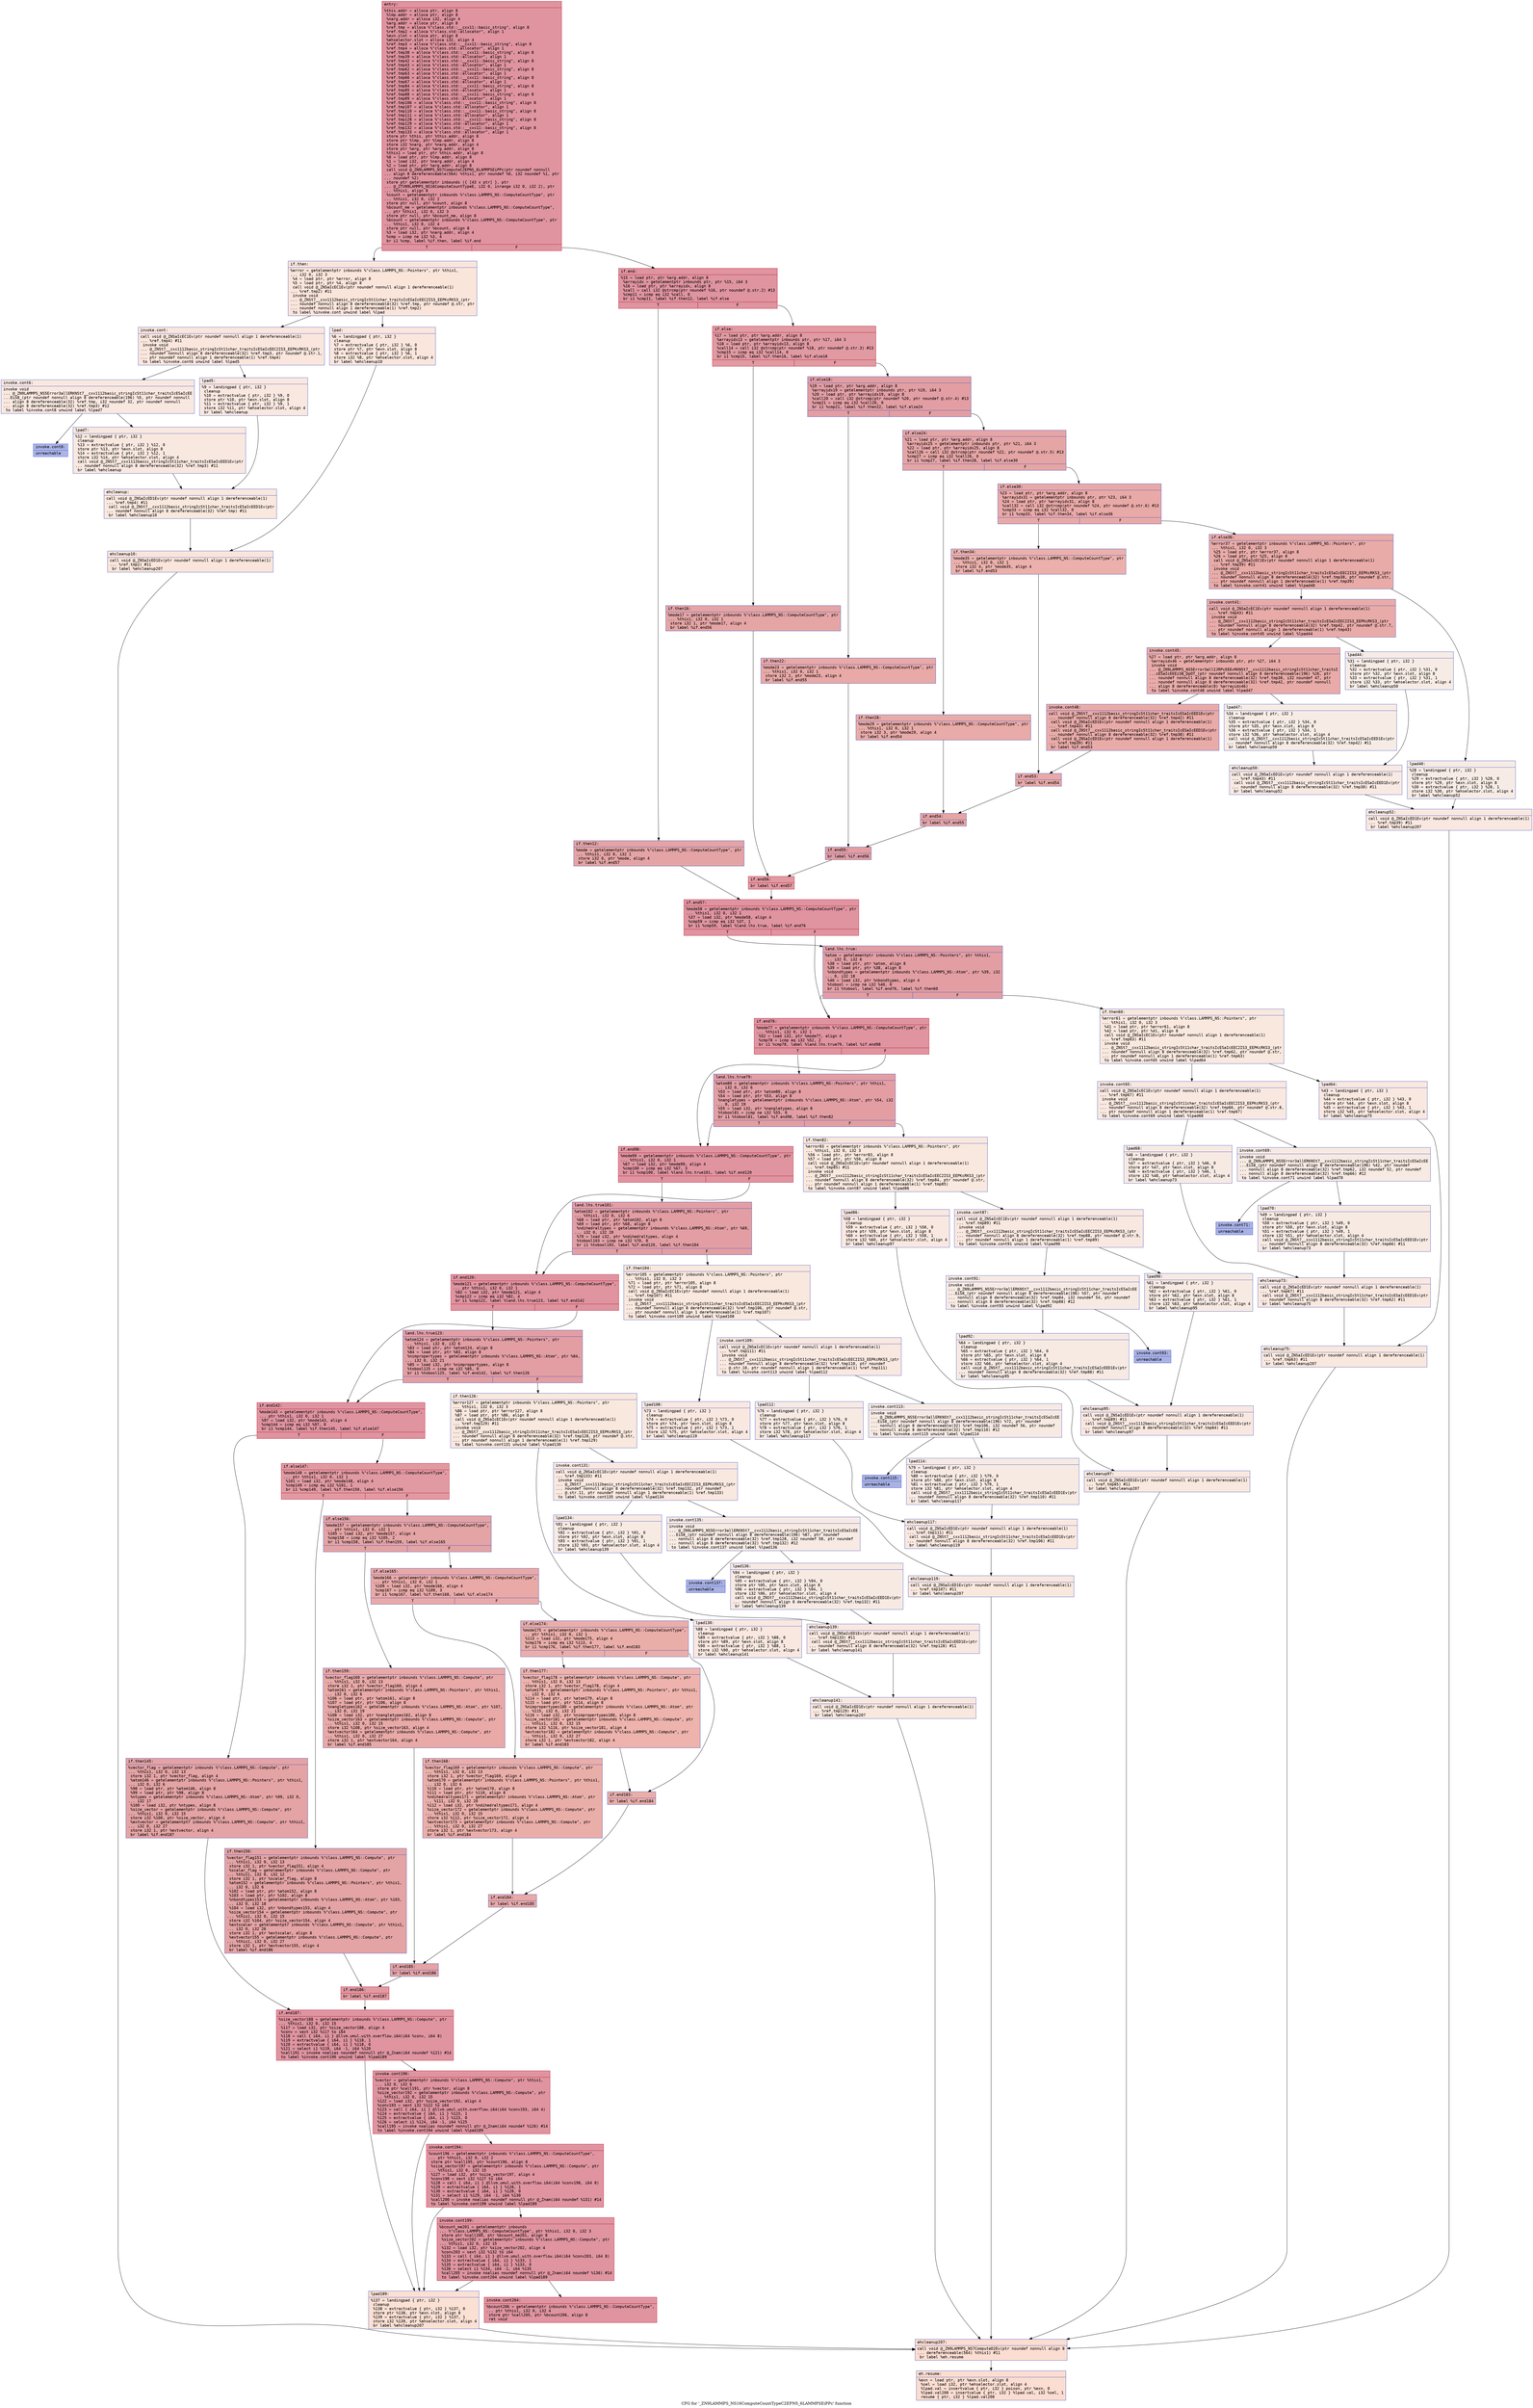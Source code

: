 digraph "CFG for '_ZN9LAMMPS_NS16ComputeCountTypeC2EPNS_6LAMMPSEiPPc' function" {
	label="CFG for '_ZN9LAMMPS_NS16ComputeCountTypeC2EPNS_6LAMMPSEiPPc' function";

	Node0x555b7f469690 [shape=record,color="#b70d28ff", style=filled, fillcolor="#b70d2870" fontname="Courier",label="{entry:\l|  %this.addr = alloca ptr, align 8\l  %lmp.addr = alloca ptr, align 8\l  %narg.addr = alloca i32, align 4\l  %arg.addr = alloca ptr, align 8\l  %ref.tmp = alloca %\"class.std::__cxx11::basic_string\", align 8\l  %ref.tmp2 = alloca %\"class.std::allocator\", align 1\l  %exn.slot = alloca ptr, align 8\l  %ehselector.slot = alloca i32, align 4\l  %ref.tmp3 = alloca %\"class.std::__cxx11::basic_string\", align 8\l  %ref.tmp4 = alloca %\"class.std::allocator\", align 1\l  %ref.tmp38 = alloca %\"class.std::__cxx11::basic_string\", align 8\l  %ref.tmp39 = alloca %\"class.std::allocator\", align 1\l  %ref.tmp42 = alloca %\"class.std::__cxx11::basic_string\", align 8\l  %ref.tmp43 = alloca %\"class.std::allocator\", align 1\l  %ref.tmp62 = alloca %\"class.std::__cxx11::basic_string\", align 8\l  %ref.tmp63 = alloca %\"class.std::allocator\", align 1\l  %ref.tmp66 = alloca %\"class.std::__cxx11::basic_string\", align 8\l  %ref.tmp67 = alloca %\"class.std::allocator\", align 1\l  %ref.tmp84 = alloca %\"class.std::__cxx11::basic_string\", align 8\l  %ref.tmp85 = alloca %\"class.std::allocator\", align 1\l  %ref.tmp88 = alloca %\"class.std::__cxx11::basic_string\", align 8\l  %ref.tmp89 = alloca %\"class.std::allocator\", align 1\l  %ref.tmp106 = alloca %\"class.std::__cxx11::basic_string\", align 8\l  %ref.tmp107 = alloca %\"class.std::allocator\", align 1\l  %ref.tmp110 = alloca %\"class.std::__cxx11::basic_string\", align 8\l  %ref.tmp111 = alloca %\"class.std::allocator\", align 1\l  %ref.tmp128 = alloca %\"class.std::__cxx11::basic_string\", align 8\l  %ref.tmp129 = alloca %\"class.std::allocator\", align 1\l  %ref.tmp132 = alloca %\"class.std::__cxx11::basic_string\", align 8\l  %ref.tmp133 = alloca %\"class.std::allocator\", align 1\l  store ptr %this, ptr %this.addr, align 8\l  store ptr %lmp, ptr %lmp.addr, align 8\l  store i32 %narg, ptr %narg.addr, align 4\l  store ptr %arg, ptr %arg.addr, align 8\l  %this1 = load ptr, ptr %this.addr, align 8\l  %0 = load ptr, ptr %lmp.addr, align 8\l  %1 = load i32, ptr %narg.addr, align 4\l  %2 = load ptr, ptr %arg.addr, align 8\l  call void @_ZN9LAMMPS_NS7ComputeC2EPNS_6LAMMPSEiPPc(ptr noundef nonnull\l... align 8 dereferenceable(564) %this1, ptr noundef %0, i32 noundef %1, ptr\l... noundef %2)\l  store ptr getelementptr inbounds (\{ [43 x ptr] \}, ptr\l... @_ZTVN9LAMMPS_NS16ComputeCountTypeE, i32 0, inrange i32 0, i32 2), ptr\l... %this1, align 8\l  %count = getelementptr inbounds %\"class.LAMMPS_NS::ComputeCountType\", ptr\l... %this1, i32 0, i32 2\l  store ptr null, ptr %count, align 8\l  %bcount_me = getelementptr inbounds %\"class.LAMMPS_NS::ComputeCountType\",\l... ptr %this1, i32 0, i32 3\l  store ptr null, ptr %bcount_me, align 8\l  %bcount = getelementptr inbounds %\"class.LAMMPS_NS::ComputeCountType\", ptr\l... %this1, i32 0, i32 4\l  store ptr null, ptr %bcount, align 8\l  %3 = load i32, ptr %narg.addr, align 4\l  %cmp = icmp ne i32 %3, 4\l  br i1 %cmp, label %if.then, label %if.end\l|{<s0>T|<s1>F}}"];
	Node0x555b7f469690:s0 -> Node0x555b7f46ccb0[tooltip="entry -> if.then\nProbability 0.00%" ];
	Node0x555b7f469690:s1 -> Node0x555b7f46cd80[tooltip="entry -> if.end\nProbability 100.00%" ];
	Node0x555b7f46ccb0 [shape=record,color="#3d50c3ff", style=filled, fillcolor="#f4c5ad70" fontname="Courier",label="{if.then:\l|  %error = getelementptr inbounds %\"class.LAMMPS_NS::Pointers\", ptr %this1,\l... i32 0, i32 3\l  %4 = load ptr, ptr %error, align 8\l  %5 = load ptr, ptr %4, align 8\l  call void @_ZNSaIcEC1Ev(ptr noundef nonnull align 1 dereferenceable(1)\l... %ref.tmp2) #11\l  invoke void\l... @_ZNSt7__cxx1112basic_stringIcSt11char_traitsIcESaIcEEC2IS3_EEPKcRKS3_(ptr\l... noundef nonnull align 8 dereferenceable(32) %ref.tmp, ptr noundef @.str, ptr\l... noundef nonnull align 1 dereferenceable(1) %ref.tmp2)\l          to label %invoke.cont unwind label %lpad\l}"];
	Node0x555b7f46ccb0 -> Node0x555b7f46d3a0[tooltip="if.then -> invoke.cont\nProbability 50.00%" ];
	Node0x555b7f46ccb0 -> Node0x555b7f46d480[tooltip="if.then -> lpad\nProbability 50.00%" ];
	Node0x555b7f46d3a0 [shape=record,color="#3d50c3ff", style=filled, fillcolor="#f3c7b170" fontname="Courier",label="{invoke.cont:\l|  call void @_ZNSaIcEC1Ev(ptr noundef nonnull align 1 dereferenceable(1)\l... %ref.tmp4) #11\l  invoke void\l... @_ZNSt7__cxx1112basic_stringIcSt11char_traitsIcESaIcEEC2IS3_EEPKcRKS3_(ptr\l... noundef nonnull align 8 dereferenceable(32) %ref.tmp3, ptr noundef @.str.1,\l... ptr noundef nonnull align 1 dereferenceable(1) %ref.tmp4)\l          to label %invoke.cont6 unwind label %lpad5\l}"];
	Node0x555b7f46d3a0 -> Node0x555b7f46d810[tooltip="invoke.cont -> invoke.cont6\nProbability 50.00%" ];
	Node0x555b7f46d3a0 -> Node0x555b7f46d860[tooltip="invoke.cont -> lpad5\nProbability 50.00%" ];
	Node0x555b7f46d810 [shape=record,color="#3d50c3ff", style=filled, fillcolor="#f1ccb870" fontname="Courier",label="{invoke.cont6:\l|  invoke void\l... @_ZN9LAMMPS_NS5Error3allERKNSt7__cxx1112basic_stringIcSt11char_traitsIcESaIcEE\l...EiS8_(ptr noundef nonnull align 8 dereferenceable(196) %5, ptr noundef nonnull\l... align 8 dereferenceable(32) %ref.tmp, i32 noundef 32, ptr noundef nonnull\l... align 8 dereferenceable(32) %ref.tmp3) #12\l          to label %invoke.cont8 unwind label %lpad7\l}"];
	Node0x555b7f46d810 -> Node0x555b7f46d7c0[tooltip="invoke.cont6 -> invoke.cont8\nProbability 0.00%" ];
	Node0x555b7f46d810 -> Node0x555b7f46dac0[tooltip="invoke.cont6 -> lpad7\nProbability 100.00%" ];
	Node0x555b7f46d7c0 [shape=record,color="#3d50c3ff", style=filled, fillcolor="#4358cb70" fontname="Courier",label="{invoke.cont8:\l|  unreachable\l}"];
	Node0x555b7f46d480 [shape=record,color="#3d50c3ff", style=filled, fillcolor="#f3c7b170" fontname="Courier",label="{lpad:\l|  %6 = landingpad \{ ptr, i32 \}\l          cleanup\l  %7 = extractvalue \{ ptr, i32 \} %6, 0\l  store ptr %7, ptr %exn.slot, align 8\l  %8 = extractvalue \{ ptr, i32 \} %6, 1\l  store i32 %8, ptr %ehselector.slot, align 4\l  br label %ehcleanup10\l}"];
	Node0x555b7f46d480 -> Node0x555b7f46e780[tooltip="lpad -> ehcleanup10\nProbability 100.00%" ];
	Node0x555b7f46d860 [shape=record,color="#3d50c3ff", style=filled, fillcolor="#f1ccb870" fontname="Courier",label="{lpad5:\l|  %9 = landingpad \{ ptr, i32 \}\l          cleanup\l  %10 = extractvalue \{ ptr, i32 \} %9, 0\l  store ptr %10, ptr %exn.slot, align 8\l  %11 = extractvalue \{ ptr, i32 \} %9, 1\l  store i32 %11, ptr %ehselector.slot, align 4\l  br label %ehcleanup\l}"];
	Node0x555b7f46d860 -> Node0x555b7f46ead0[tooltip="lpad5 -> ehcleanup\nProbability 100.00%" ];
	Node0x555b7f46dac0 [shape=record,color="#3d50c3ff", style=filled, fillcolor="#f1ccb870" fontname="Courier",label="{lpad7:\l|  %12 = landingpad \{ ptr, i32 \}\l          cleanup\l  %13 = extractvalue \{ ptr, i32 \} %12, 0\l  store ptr %13, ptr %exn.slot, align 8\l  %14 = extractvalue \{ ptr, i32 \} %12, 1\l  store i32 %14, ptr %ehselector.slot, align 4\l  call void @_ZNSt7__cxx1112basic_stringIcSt11char_traitsIcESaIcEED1Ev(ptr\l... noundef nonnull align 8 dereferenceable(32) %ref.tmp3) #11\l  br label %ehcleanup\l}"];
	Node0x555b7f46dac0 -> Node0x555b7f46ead0[tooltip="lpad7 -> ehcleanup\nProbability 100.00%" ];
	Node0x555b7f46ead0 [shape=record,color="#3d50c3ff", style=filled, fillcolor="#f2cab570" fontname="Courier",label="{ehcleanup:\l|  call void @_ZNSaIcED1Ev(ptr noundef nonnull align 1 dereferenceable(1)\l... %ref.tmp4) #11\l  call void @_ZNSt7__cxx1112basic_stringIcSt11char_traitsIcESaIcEED1Ev(ptr\l... noundef nonnull align 8 dereferenceable(32) %ref.tmp) #11\l  br label %ehcleanup10\l}"];
	Node0x555b7f46ead0 -> Node0x555b7f46e780[tooltip="ehcleanup -> ehcleanup10\nProbability 100.00%" ];
	Node0x555b7f46e780 [shape=record,color="#3d50c3ff", style=filled, fillcolor="#f4c5ad70" fontname="Courier",label="{ehcleanup10:\l|  call void @_ZNSaIcED1Ev(ptr noundef nonnull align 1 dereferenceable(1)\l... %ref.tmp2) #11\l  br label %ehcleanup207\l}"];
	Node0x555b7f46e780 -> Node0x555b7f46f530[tooltip="ehcleanup10 -> ehcleanup207\nProbability 100.00%" ];
	Node0x555b7f46cd80 [shape=record,color="#b70d28ff", style=filled, fillcolor="#b70d2870" fontname="Courier",label="{if.end:\l|  %15 = load ptr, ptr %arg.addr, align 8\l  %arrayidx = getelementptr inbounds ptr, ptr %15, i64 3\l  %16 = load ptr, ptr %arrayidx, align 8\l  %call = call i32 @strcmp(ptr noundef %16, ptr noundef @.str.2) #13\l  %cmp11 = icmp eq i32 %call, 0\l  br i1 %cmp11, label %if.then12, label %if.else\l|{<s0>T|<s1>F}}"];
	Node0x555b7f46cd80:s0 -> Node0x555b7f46fa50[tooltip="if.end -> if.then12\nProbability 37.50%" ];
	Node0x555b7f46cd80:s1 -> Node0x555b7f46fb30[tooltip="if.end -> if.else\nProbability 62.50%" ];
	Node0x555b7f46fa50 [shape=record,color="#3d50c3ff", style=filled, fillcolor="#c32e3170" fontname="Courier",label="{if.then12:\l|  %mode = getelementptr inbounds %\"class.LAMMPS_NS::ComputeCountType\", ptr\l... %this1, i32 0, i32 1\l  store i32 0, ptr %mode, align 4\l  br label %if.end57\l}"];
	Node0x555b7f46fa50 -> Node0x555b7f46fe30[tooltip="if.then12 -> if.end57\nProbability 100.00%" ];
	Node0x555b7f46fb30 [shape=record,color="#b70d28ff", style=filled, fillcolor="#bb1b2c70" fontname="Courier",label="{if.else:\l|  %17 = load ptr, ptr %arg.addr, align 8\l  %arrayidx13 = getelementptr inbounds ptr, ptr %17, i64 3\l  %18 = load ptr, ptr %arrayidx13, align 8\l  %call14 = call i32 @strcmp(ptr noundef %18, ptr noundef @.str.3) #13\l  %cmp15 = icmp eq i32 %call14, 0\l  br i1 %cmp15, label %if.then16, label %if.else18\l|{<s0>T|<s1>F}}"];
	Node0x555b7f46fb30:s0 -> Node0x555b7f4702f0[tooltip="if.else -> if.then16\nProbability 37.50%" ];
	Node0x555b7f46fb30:s1 -> Node0x555b7f470370[tooltip="if.else -> if.else18\nProbability 62.50%" ];
	Node0x555b7f4702f0 [shape=record,color="#3d50c3ff", style=filled, fillcolor="#c5333470" fontname="Courier",label="{if.then16:\l|  %mode17 = getelementptr inbounds %\"class.LAMMPS_NS::ComputeCountType\", ptr\l... %this1, i32 0, i32 1\l  store i32 1, ptr %mode17, align 4\l  br label %if.end56\l}"];
	Node0x555b7f4702f0 -> Node0x555b7f470680[tooltip="if.then16 -> if.end56\nProbability 100.00%" ];
	Node0x555b7f470370 [shape=record,color="#3d50c3ff", style=filled, fillcolor="#be242e70" fontname="Courier",label="{if.else18:\l|  %19 = load ptr, ptr %arg.addr, align 8\l  %arrayidx19 = getelementptr inbounds ptr, ptr %19, i64 3\l  %20 = load ptr, ptr %arrayidx19, align 8\l  %call20 = call i32 @strcmp(ptr noundef %20, ptr noundef @.str.4) #13\l  %cmp21 = icmp eq i32 %call20, 0\l  br i1 %cmp21, label %if.then22, label %if.else24\l|{<s0>T|<s1>F}}"];
	Node0x555b7f470370:s0 -> Node0x555b7f46a710[tooltip="if.else18 -> if.then22\nProbability 37.50%" ];
	Node0x555b7f470370:s1 -> Node0x555b7f46a790[tooltip="if.else18 -> if.else24\nProbability 62.50%" ];
	Node0x555b7f46a710 [shape=record,color="#3d50c3ff", style=filled, fillcolor="#ca3b3770" fontname="Courier",label="{if.then22:\l|  %mode23 = getelementptr inbounds %\"class.LAMMPS_NS::ComputeCountType\", ptr\l... %this1, i32 0, i32 1\l  store i32 2, ptr %mode23, align 4\l  br label %if.end55\l}"];
	Node0x555b7f46a710 -> Node0x555b7f46aaa0[tooltip="if.then22 -> if.end55\nProbability 100.00%" ];
	Node0x555b7f46a790 [shape=record,color="#3d50c3ff", style=filled, fillcolor="#c5333470" fontname="Courier",label="{if.else24:\l|  %21 = load ptr, ptr %arg.addr, align 8\l  %arrayidx25 = getelementptr inbounds ptr, ptr %21, i64 3\l  %22 = load ptr, ptr %arrayidx25, align 8\l  %call26 = call i32 @strcmp(ptr noundef %22, ptr noundef @.str.5) #13\l  %cmp27 = icmp eq i32 %call26, 0\l  br i1 %cmp27, label %if.then28, label %if.else30\l|{<s0>T|<s1>F}}"];
	Node0x555b7f46a790:s0 -> Node0x555b7f471b90[tooltip="if.else24 -> if.then28\nProbability 37.50%" ];
	Node0x555b7f46a790:s1 -> Node0x555b7f471c10[tooltip="if.else24 -> if.else30\nProbability 62.50%" ];
	Node0x555b7f471b90 [shape=record,color="#3d50c3ff", style=filled, fillcolor="#cc403a70" fontname="Courier",label="{if.then28:\l|  %mode29 = getelementptr inbounds %\"class.LAMMPS_NS::ComputeCountType\", ptr\l... %this1, i32 0, i32 1\l  store i32 3, ptr %mode29, align 4\l  br label %if.end54\l}"];
	Node0x555b7f471b90 -> Node0x555b7f471f20[tooltip="if.then28 -> if.end54\nProbability 100.00%" ];
	Node0x555b7f471c10 [shape=record,color="#3d50c3ff", style=filled, fillcolor="#ca3b3770" fontname="Courier",label="{if.else30:\l|  %23 = load ptr, ptr %arg.addr, align 8\l  %arrayidx31 = getelementptr inbounds ptr, ptr %23, i64 3\l  %24 = load ptr, ptr %arrayidx31, align 8\l  %call32 = call i32 @strcmp(ptr noundef %24, ptr noundef @.str.6) #13\l  %cmp33 = icmp eq i32 %call32, 0\l  br i1 %cmp33, label %if.then34, label %if.else36\l|{<s0>T|<s1>F}}"];
	Node0x555b7f471c10:s0 -> Node0x555b7f4723e0[tooltip="if.else30 -> if.then34\nProbability 37.50%" ];
	Node0x555b7f471c10:s1 -> Node0x555b7f472460[tooltip="if.else30 -> if.else36\nProbability 62.50%" ];
	Node0x555b7f4723e0 [shape=record,color="#3d50c3ff", style=filled, fillcolor="#d24b4070" fontname="Courier",label="{if.then34:\l|  %mode35 = getelementptr inbounds %\"class.LAMMPS_NS::ComputeCountType\", ptr\l... %this1, i32 0, i32 1\l  store i32 4, ptr %mode35, align 4\l  br label %if.end53\l}"];
	Node0x555b7f4723e0 -> Node0x555b7f472770[tooltip="if.then34 -> if.end53\nProbability 100.00%" ];
	Node0x555b7f472460 [shape=record,color="#3d50c3ff", style=filled, fillcolor="#cc403a70" fontname="Courier",label="{if.else36:\l|  %error37 = getelementptr inbounds %\"class.LAMMPS_NS::Pointers\", ptr\l... %this1, i32 0, i32 3\l  %25 = load ptr, ptr %error37, align 8\l  %26 = load ptr, ptr %25, align 8\l  call void @_ZNSaIcEC1Ev(ptr noundef nonnull align 1 dereferenceable(1)\l... %ref.tmp39) #11\l  invoke void\l... @_ZNSt7__cxx1112basic_stringIcSt11char_traitsIcESaIcEEC2IS3_EEPKcRKS3_(ptr\l... noundef nonnull align 8 dereferenceable(32) %ref.tmp38, ptr noundef @.str,\l... ptr noundef nonnull align 1 dereferenceable(1) %ref.tmp39)\l          to label %invoke.cont41 unwind label %lpad40\l}"];
	Node0x555b7f472460 -> Node0x555b7f472bc0[tooltip="if.else36 -> invoke.cont41\nProbability 100.00%" ];
	Node0x555b7f472460 -> Node0x555b7f472c40[tooltip="if.else36 -> lpad40\nProbability 0.00%" ];
	Node0x555b7f472bc0 [shape=record,color="#3d50c3ff", style=filled, fillcolor="#cc403a70" fontname="Courier",label="{invoke.cont41:\l|  call void @_ZNSaIcEC1Ev(ptr noundef nonnull align 1 dereferenceable(1)\l... %ref.tmp43) #11\l  invoke void\l... @_ZNSt7__cxx1112basic_stringIcSt11char_traitsIcESaIcEEC2IS3_EEPKcRKS3_(ptr\l... noundef nonnull align 8 dereferenceable(32) %ref.tmp42, ptr noundef @.str.7,\l... ptr noundef nonnull align 1 dereferenceable(1) %ref.tmp43)\l          to label %invoke.cont45 unwind label %lpad44\l}"];
	Node0x555b7f472bc0 -> Node0x555b7f472ea0[tooltip="invoke.cont41 -> invoke.cont45\nProbability 100.00%" ];
	Node0x555b7f472bc0 -> Node0x555b7f472ef0[tooltip="invoke.cont41 -> lpad44\nProbability 0.00%" ];
	Node0x555b7f472ea0 [shape=record,color="#3d50c3ff", style=filled, fillcolor="#cc403a70" fontname="Courier",label="{invoke.cont45:\l|  %27 = load ptr, ptr %arg.addr, align 8\l  %arrayidx46 = getelementptr inbounds ptr, ptr %27, i64 3\l  invoke void\l... @_ZN9LAMMPS_NS5Error3allIJRPcEEEvRKNSt7__cxx1112basic_stringIcSt11char_traitsI\l...cESaIcEEEiSB_DpOT_(ptr noundef nonnull align 8 dereferenceable(196) %26, ptr\l... noundef nonnull align 8 dereferenceable(32) %ref.tmp38, i32 noundef 47, ptr\l... noundef nonnull align 8 dereferenceable(32) %ref.tmp42, ptr noundef nonnull\l... align 8 dereferenceable(8) %arrayidx46)\l          to label %invoke.cont48 unwind label %lpad47\l}"];
	Node0x555b7f472ea0 -> Node0x555b7f472e50[tooltip="invoke.cont45 -> invoke.cont48\nProbability 100.00%" ];
	Node0x555b7f472ea0 -> Node0x555b7f4733d0[tooltip="invoke.cont45 -> lpad47\nProbability 0.00%" ];
	Node0x555b7f472e50 [shape=record,color="#3d50c3ff", style=filled, fillcolor="#cc403a70" fontname="Courier",label="{invoke.cont48:\l|  call void @_ZNSt7__cxx1112basic_stringIcSt11char_traitsIcESaIcEED1Ev(ptr\l... noundef nonnull align 8 dereferenceable(32) %ref.tmp42) #11\l  call void @_ZNSaIcED1Ev(ptr noundef nonnull align 1 dereferenceable(1)\l... %ref.tmp43) #11\l  call void @_ZNSt7__cxx1112basic_stringIcSt11char_traitsIcESaIcEED1Ev(ptr\l... noundef nonnull align 8 dereferenceable(32) %ref.tmp38) #11\l  call void @_ZNSaIcED1Ev(ptr noundef nonnull align 1 dereferenceable(1)\l... %ref.tmp39) #11\l  br label %if.end53\l}"];
	Node0x555b7f472e50 -> Node0x555b7f472770[tooltip="invoke.cont48 -> if.end53\nProbability 100.00%" ];
	Node0x555b7f472c40 [shape=record,color="#3d50c3ff", style=filled, fillcolor="#ecd3c570" fontname="Courier",label="{lpad40:\l|  %28 = landingpad \{ ptr, i32 \}\l          cleanup\l  %29 = extractvalue \{ ptr, i32 \} %28, 0\l  store ptr %29, ptr %exn.slot, align 8\l  %30 = extractvalue \{ ptr, i32 \} %28, 1\l  store i32 %30, ptr %ehselector.slot, align 4\l  br label %ehcleanup52\l}"];
	Node0x555b7f472c40 -> Node0x555b7f473cf0[tooltip="lpad40 -> ehcleanup52\nProbability 100.00%" ];
	Node0x555b7f472ef0 [shape=record,color="#3d50c3ff", style=filled, fillcolor="#ecd3c570" fontname="Courier",label="{lpad44:\l|  %31 = landingpad \{ ptr, i32 \}\l          cleanup\l  %32 = extractvalue \{ ptr, i32 \} %31, 0\l  store ptr %32, ptr %exn.slot, align 8\l  %33 = extractvalue \{ ptr, i32 \} %31, 1\l  store i32 %33, ptr %ehselector.slot, align 4\l  br label %ehcleanup50\l}"];
	Node0x555b7f472ef0 -> Node0x555b7f474060[tooltip="lpad44 -> ehcleanup50\nProbability 100.00%" ];
	Node0x555b7f4733d0 [shape=record,color="#3d50c3ff", style=filled, fillcolor="#ecd3c570" fontname="Courier",label="{lpad47:\l|  %34 = landingpad \{ ptr, i32 \}\l          cleanup\l  %35 = extractvalue \{ ptr, i32 \} %34, 0\l  store ptr %35, ptr %exn.slot, align 8\l  %36 = extractvalue \{ ptr, i32 \} %34, 1\l  store i32 %36, ptr %ehselector.slot, align 4\l  call void @_ZNSt7__cxx1112basic_stringIcSt11char_traitsIcESaIcEED1Ev(ptr\l... noundef nonnull align 8 dereferenceable(32) %ref.tmp42) #11\l  br label %ehcleanup50\l}"];
	Node0x555b7f4733d0 -> Node0x555b7f474060[tooltip="lpad47 -> ehcleanup50\nProbability 100.00%" ];
	Node0x555b7f474060 [shape=record,color="#3d50c3ff", style=filled, fillcolor="#efcebd70" fontname="Courier",label="{ehcleanup50:\l|  call void @_ZNSaIcED1Ev(ptr noundef nonnull align 1 dereferenceable(1)\l... %ref.tmp43) #11\l  call void @_ZNSt7__cxx1112basic_stringIcSt11char_traitsIcESaIcEED1Ev(ptr\l... noundef nonnull align 8 dereferenceable(32) %ref.tmp38) #11\l  br label %ehcleanup52\l}"];
	Node0x555b7f474060 -> Node0x555b7f473cf0[tooltip="ehcleanup50 -> ehcleanup52\nProbability 100.00%" ];
	Node0x555b7f473cf0 [shape=record,color="#3d50c3ff", style=filled, fillcolor="#f1ccb870" fontname="Courier",label="{ehcleanup52:\l|  call void @_ZNSaIcED1Ev(ptr noundef nonnull align 1 dereferenceable(1)\l... %ref.tmp39) #11\l  br label %ehcleanup207\l}"];
	Node0x555b7f473cf0 -> Node0x555b7f46f530[tooltip="ehcleanup52 -> ehcleanup207\nProbability 100.00%" ];
	Node0x555b7f472770 [shape=record,color="#3d50c3ff", style=filled, fillcolor="#ca3b3770" fontname="Courier",label="{if.end53:\l|  br label %if.end54\l}"];
	Node0x555b7f472770 -> Node0x555b7f471f20[tooltip="if.end53 -> if.end54\nProbability 100.00%" ];
	Node0x555b7f471f20 [shape=record,color="#3d50c3ff", style=filled, fillcolor="#c5333470" fontname="Courier",label="{if.end54:\l|  br label %if.end55\l}"];
	Node0x555b7f471f20 -> Node0x555b7f46aaa0[tooltip="if.end54 -> if.end55\nProbability 100.00%" ];
	Node0x555b7f46aaa0 [shape=record,color="#3d50c3ff", style=filled, fillcolor="#be242e70" fontname="Courier",label="{if.end55:\l|  br label %if.end56\l}"];
	Node0x555b7f46aaa0 -> Node0x555b7f470680[tooltip="if.end55 -> if.end56\nProbability 100.00%" ];
	Node0x555b7f470680 [shape=record,color="#b70d28ff", style=filled, fillcolor="#bb1b2c70" fontname="Courier",label="{if.end56:\l|  br label %if.end57\l}"];
	Node0x555b7f470680 -> Node0x555b7f46fe30[tooltip="if.end56 -> if.end57\nProbability 100.00%" ];
	Node0x555b7f46fe30 [shape=record,color="#b70d28ff", style=filled, fillcolor="#b70d2870" fontname="Courier",label="{if.end57:\l|  %mode58 = getelementptr inbounds %\"class.LAMMPS_NS::ComputeCountType\", ptr\l... %this1, i32 0, i32 1\l  %37 = load i32, ptr %mode58, align 4\l  %cmp59 = icmp eq i32 %37, 1\l  br i1 %cmp59, label %land.lhs.true, label %if.end76\l|{<s0>T|<s1>F}}"];
	Node0x555b7f46fe30:s0 -> Node0x555b7f475390[tooltip="if.end57 -> land.lhs.true\nProbability 50.00%" ];
	Node0x555b7f46fe30:s1 -> Node0x555b7f4753e0[tooltip="if.end57 -> if.end76\nProbability 50.00%" ];
	Node0x555b7f475390 [shape=record,color="#3d50c3ff", style=filled, fillcolor="#be242e70" fontname="Courier",label="{land.lhs.true:\l|  %atom = getelementptr inbounds %\"class.LAMMPS_NS::Pointers\", ptr %this1,\l... i32 0, i32 6\l  %38 = load ptr, ptr %atom, align 8\l  %39 = load ptr, ptr %38, align 8\l  %nbondtypes = getelementptr inbounds %\"class.LAMMPS_NS::Atom\", ptr %39, i32\l... 0, i32 18\l  %40 = load i32, ptr %nbondtypes, align 4\l  %tobool = icmp ne i32 %40, 0\l  br i1 %tobool, label %if.end76, label %if.then60\l|{<s0>T|<s1>F}}"];
	Node0x555b7f475390:s0 -> Node0x555b7f4753e0[tooltip="land.lhs.true -> if.end76\nProbability 100.00%" ];
	Node0x555b7f475390:s1 -> Node0x555b7f475d80[tooltip="land.lhs.true -> if.then60\nProbability 0.00%" ];
	Node0x555b7f475d80 [shape=record,color="#3d50c3ff", style=filled, fillcolor="#f2cab570" fontname="Courier",label="{if.then60:\l|  %error61 = getelementptr inbounds %\"class.LAMMPS_NS::Pointers\", ptr\l... %this1, i32 0, i32 3\l  %41 = load ptr, ptr %error61, align 8\l  %42 = load ptr, ptr %41, align 8\l  call void @_ZNSaIcEC1Ev(ptr noundef nonnull align 1 dereferenceable(1)\l... %ref.tmp63) #11\l  invoke void\l... @_ZNSt7__cxx1112basic_stringIcSt11char_traitsIcESaIcEEC2IS3_EEPKcRKS3_(ptr\l... noundef nonnull align 8 dereferenceable(32) %ref.tmp62, ptr noundef @.str,\l... ptr noundef nonnull align 1 dereferenceable(1) %ref.tmp63)\l          to label %invoke.cont65 unwind label %lpad64\l}"];
	Node0x555b7f475d80 -> Node0x555b7f476210[tooltip="if.then60 -> invoke.cont65\nProbability 50.00%" ];
	Node0x555b7f475d80 -> Node0x555b7f476290[tooltip="if.then60 -> lpad64\nProbability 50.00%" ];
	Node0x555b7f476210 [shape=record,color="#3d50c3ff", style=filled, fillcolor="#f1ccb870" fontname="Courier",label="{invoke.cont65:\l|  call void @_ZNSaIcEC1Ev(ptr noundef nonnull align 1 dereferenceable(1)\l... %ref.tmp67) #11\l  invoke void\l... @_ZNSt7__cxx1112basic_stringIcSt11char_traitsIcESaIcEEC2IS3_EEPKcRKS3_(ptr\l... noundef nonnull align 8 dereferenceable(32) %ref.tmp66, ptr noundef @.str.8,\l... ptr noundef nonnull align 1 dereferenceable(1) %ref.tmp67)\l          to label %invoke.cont69 unwind label %lpad68\l}"];
	Node0x555b7f476210 -> Node0x555b7f4765b0[tooltip="invoke.cont65 -> invoke.cont69\nProbability 50.00%" ];
	Node0x555b7f476210 -> Node0x555b7f476600[tooltip="invoke.cont65 -> lpad68\nProbability 50.00%" ];
	Node0x555b7f4765b0 [shape=record,color="#3d50c3ff", style=filled, fillcolor="#eed0c070" fontname="Courier",label="{invoke.cont69:\l|  invoke void\l... @_ZN9LAMMPS_NS5Error3allERKNSt7__cxx1112basic_stringIcSt11char_traitsIcESaIcEE\l...EiS8_(ptr noundef nonnull align 8 dereferenceable(196) %42, ptr noundef\l... nonnull align 8 dereferenceable(32) %ref.tmp62, i32 noundef 52, ptr noundef\l... nonnull align 8 dereferenceable(32) %ref.tmp66) #12\l          to label %invoke.cont71 unwind label %lpad70\l}"];
	Node0x555b7f4765b0 -> Node0x555b7f476560[tooltip="invoke.cont69 -> invoke.cont71\nProbability 0.00%" ];
	Node0x555b7f4765b0 -> Node0x555b7f476860[tooltip="invoke.cont69 -> lpad70\nProbability 100.00%" ];
	Node0x555b7f476560 [shape=record,color="#3d50c3ff", style=filled, fillcolor="#3d50c370" fontname="Courier",label="{invoke.cont71:\l|  unreachable\l}"];
	Node0x555b7f476290 [shape=record,color="#3d50c3ff", style=filled, fillcolor="#f1ccb870" fontname="Courier",label="{lpad64:\l|  %43 = landingpad \{ ptr, i32 \}\l          cleanup\l  %44 = extractvalue \{ ptr, i32 \} %43, 0\l  store ptr %44, ptr %exn.slot, align 8\l  %45 = extractvalue \{ ptr, i32 \} %43, 1\l  store i32 %45, ptr %ehselector.slot, align 4\l  br label %ehcleanup75\l}"];
	Node0x555b7f476290 -> Node0x555b7f476d60[tooltip="lpad64 -> ehcleanup75\nProbability 100.00%" ];
	Node0x555b7f476600 [shape=record,color="#3d50c3ff", style=filled, fillcolor="#eed0c070" fontname="Courier",label="{lpad68:\l|  %46 = landingpad \{ ptr, i32 \}\l          cleanup\l  %47 = extractvalue \{ ptr, i32 \} %46, 0\l  store ptr %47, ptr %exn.slot, align 8\l  %48 = extractvalue \{ ptr, i32 \} %46, 1\l  store i32 %48, ptr %ehselector.slot, align 4\l  br label %ehcleanup73\l}"];
	Node0x555b7f476600 -> Node0x555b7f4778c0[tooltip="lpad68 -> ehcleanup73\nProbability 100.00%" ];
	Node0x555b7f476860 [shape=record,color="#3d50c3ff", style=filled, fillcolor="#eed0c070" fontname="Courier",label="{lpad70:\l|  %49 = landingpad \{ ptr, i32 \}\l          cleanup\l  %50 = extractvalue \{ ptr, i32 \} %49, 0\l  store ptr %50, ptr %exn.slot, align 8\l  %51 = extractvalue \{ ptr, i32 \} %49, 1\l  store i32 %51, ptr %ehselector.slot, align 4\l  call void @_ZNSt7__cxx1112basic_stringIcSt11char_traitsIcESaIcEED1Ev(ptr\l... noundef nonnull align 8 dereferenceable(32) %ref.tmp66) #11\l  br label %ehcleanup73\l}"];
	Node0x555b7f476860 -> Node0x555b7f4778c0[tooltip="lpad70 -> ehcleanup73\nProbability 100.00%" ];
	Node0x555b7f4778c0 [shape=record,color="#3d50c3ff", style=filled, fillcolor="#f1ccb870" fontname="Courier",label="{ehcleanup73:\l|  call void @_ZNSaIcED1Ev(ptr noundef nonnull align 1 dereferenceable(1)\l... %ref.tmp67) #11\l  call void @_ZNSt7__cxx1112basic_stringIcSt11char_traitsIcESaIcEED1Ev(ptr\l... noundef nonnull align 8 dereferenceable(32) %ref.tmp62) #11\l  br label %ehcleanup75\l}"];
	Node0x555b7f4778c0 -> Node0x555b7f476d60[tooltip="ehcleanup73 -> ehcleanup75\nProbability 100.00%" ];
	Node0x555b7f476d60 [shape=record,color="#3d50c3ff", style=filled, fillcolor="#f2cab570" fontname="Courier",label="{ehcleanup75:\l|  call void @_ZNSaIcED1Ev(ptr noundef nonnull align 1 dereferenceable(1)\l... %ref.tmp63) #11\l  br label %ehcleanup207\l}"];
	Node0x555b7f476d60 -> Node0x555b7f46f530[tooltip="ehcleanup75 -> ehcleanup207\nProbability 100.00%" ];
	Node0x555b7f4753e0 [shape=record,color="#b70d28ff", style=filled, fillcolor="#b70d2870" fontname="Courier",label="{if.end76:\l|  %mode77 = getelementptr inbounds %\"class.LAMMPS_NS::ComputeCountType\", ptr\l... %this1, i32 0, i32 1\l  %52 = load i32, ptr %mode77, align 4\l  %cmp78 = icmp eq i32 %52, 2\l  br i1 %cmp78, label %land.lhs.true79, label %if.end98\l|{<s0>T|<s1>F}}"];
	Node0x555b7f4753e0:s0 -> Node0x555b7f4783d0[tooltip="if.end76 -> land.lhs.true79\nProbability 50.00%" ];
	Node0x555b7f4753e0:s1 -> Node0x555b7f478420[tooltip="if.end76 -> if.end98\nProbability 50.00%" ];
	Node0x555b7f4783d0 [shape=record,color="#3d50c3ff", style=filled, fillcolor="#be242e70" fontname="Courier",label="{land.lhs.true79:\l|  %atom80 = getelementptr inbounds %\"class.LAMMPS_NS::Pointers\", ptr %this1,\l... i32 0, i32 6\l  %53 = load ptr, ptr %atom80, align 8\l  %54 = load ptr, ptr %53, align 8\l  %nangletypes = getelementptr inbounds %\"class.LAMMPS_NS::Atom\", ptr %54, i32\l... 0, i32 19\l  %55 = load i32, ptr %nangletypes, align 8\l  %tobool81 = icmp ne i32 %55, 0\l  br i1 %tobool81, label %if.end98, label %if.then82\l|{<s0>T|<s1>F}}"];
	Node0x555b7f4783d0:s0 -> Node0x555b7f478420[tooltip="land.lhs.true79 -> if.end98\nProbability 100.00%" ];
	Node0x555b7f4783d0:s1 -> Node0x555b7f478990[tooltip="land.lhs.true79 -> if.then82\nProbability 0.00%" ];
	Node0x555b7f478990 [shape=record,color="#3d50c3ff", style=filled, fillcolor="#f2cab570" fontname="Courier",label="{if.then82:\l|  %error83 = getelementptr inbounds %\"class.LAMMPS_NS::Pointers\", ptr\l... %this1, i32 0, i32 3\l  %56 = load ptr, ptr %error83, align 8\l  %57 = load ptr, ptr %56, align 8\l  call void @_ZNSaIcEC1Ev(ptr noundef nonnull align 1 dereferenceable(1)\l... %ref.tmp85) #11\l  invoke void\l... @_ZNSt7__cxx1112basic_stringIcSt11char_traitsIcESaIcEEC2IS3_EEPKcRKS3_(ptr\l... noundef nonnull align 8 dereferenceable(32) %ref.tmp84, ptr noundef @.str,\l... ptr noundef nonnull align 1 dereferenceable(1) %ref.tmp85)\l          to label %invoke.cont87 unwind label %lpad86\l}"];
	Node0x555b7f478990 -> Node0x555b7f478e20[tooltip="if.then82 -> invoke.cont87\nProbability 50.00%" ];
	Node0x555b7f478990 -> Node0x555b7f478ea0[tooltip="if.then82 -> lpad86\nProbability 50.00%" ];
	Node0x555b7f478e20 [shape=record,color="#3d50c3ff", style=filled, fillcolor="#f1ccb870" fontname="Courier",label="{invoke.cont87:\l|  call void @_ZNSaIcEC1Ev(ptr noundef nonnull align 1 dereferenceable(1)\l... %ref.tmp89) #11\l  invoke void\l... @_ZNSt7__cxx1112basic_stringIcSt11char_traitsIcESaIcEEC2IS3_EEPKcRKS3_(ptr\l... noundef nonnull align 8 dereferenceable(32) %ref.tmp88, ptr noundef @.str.9,\l... ptr noundef nonnull align 1 dereferenceable(1) %ref.tmp89)\l          to label %invoke.cont91 unwind label %lpad90\l}"];
	Node0x555b7f478e20 -> Node0x555b7f4791c0[tooltip="invoke.cont87 -> invoke.cont91\nProbability 50.00%" ];
	Node0x555b7f478e20 -> Node0x555b7f479210[tooltip="invoke.cont87 -> lpad90\nProbability 50.00%" ];
	Node0x555b7f4791c0 [shape=record,color="#3d50c3ff", style=filled, fillcolor="#eed0c070" fontname="Courier",label="{invoke.cont91:\l|  invoke void\l... @_ZN9LAMMPS_NS5Error3allERKNSt7__cxx1112basic_stringIcSt11char_traitsIcESaIcEE\l...EiS8_(ptr noundef nonnull align 8 dereferenceable(196) %57, ptr noundef\l... nonnull align 8 dereferenceable(32) %ref.tmp84, i32 noundef 54, ptr noundef\l... nonnull align 8 dereferenceable(32) %ref.tmp88) #12\l          to label %invoke.cont93 unwind label %lpad92\l}"];
	Node0x555b7f4791c0 -> Node0x555b7f479170[tooltip="invoke.cont91 -> invoke.cont93\nProbability 0.00%" ];
	Node0x555b7f4791c0 -> Node0x555b7f4794d0[tooltip="invoke.cont91 -> lpad92\nProbability 100.00%" ];
	Node0x555b7f479170 [shape=record,color="#3d50c3ff", style=filled, fillcolor="#3d50c370" fontname="Courier",label="{invoke.cont93:\l|  unreachable\l}"];
	Node0x555b7f478ea0 [shape=record,color="#3d50c3ff", style=filled, fillcolor="#f1ccb870" fontname="Courier",label="{lpad86:\l|  %58 = landingpad \{ ptr, i32 \}\l          cleanup\l  %59 = extractvalue \{ ptr, i32 \} %58, 0\l  store ptr %59, ptr %exn.slot, align 8\l  %60 = extractvalue \{ ptr, i32 \} %58, 1\l  store i32 %60, ptr %ehselector.slot, align 4\l  br label %ehcleanup97\l}"];
	Node0x555b7f478ea0 -> Node0x555b7f479a90[tooltip="lpad86 -> ehcleanup97\nProbability 100.00%" ];
	Node0x555b7f479210 [shape=record,color="#3d50c3ff", style=filled, fillcolor="#eed0c070" fontname="Courier",label="{lpad90:\l|  %61 = landingpad \{ ptr, i32 \}\l          cleanup\l  %62 = extractvalue \{ ptr, i32 \} %61, 0\l  store ptr %62, ptr %exn.slot, align 8\l  %63 = extractvalue \{ ptr, i32 \} %61, 1\l  store i32 %63, ptr %ehselector.slot, align 4\l  br label %ehcleanup95\l}"];
	Node0x555b7f479210 -> Node0x555b7f479de0[tooltip="lpad90 -> ehcleanup95\nProbability 100.00%" ];
	Node0x555b7f4794d0 [shape=record,color="#3d50c3ff", style=filled, fillcolor="#eed0c070" fontname="Courier",label="{lpad92:\l|  %64 = landingpad \{ ptr, i32 \}\l          cleanup\l  %65 = extractvalue \{ ptr, i32 \} %64, 0\l  store ptr %65, ptr %exn.slot, align 8\l  %66 = extractvalue \{ ptr, i32 \} %64, 1\l  store i32 %66, ptr %ehselector.slot, align 4\l  call void @_ZNSt7__cxx1112basic_stringIcSt11char_traitsIcESaIcEED1Ev(ptr\l... noundef nonnull align 8 dereferenceable(32) %ref.tmp88) #11\l  br label %ehcleanup95\l}"];
	Node0x555b7f4794d0 -> Node0x555b7f479de0[tooltip="lpad92 -> ehcleanup95\nProbability 100.00%" ];
	Node0x555b7f479de0 [shape=record,color="#3d50c3ff", style=filled, fillcolor="#f1ccb870" fontname="Courier",label="{ehcleanup95:\l|  call void @_ZNSaIcED1Ev(ptr noundef nonnull align 1 dereferenceable(1)\l... %ref.tmp89) #11\l  call void @_ZNSt7__cxx1112basic_stringIcSt11char_traitsIcESaIcEED1Ev(ptr\l... noundef nonnull align 8 dereferenceable(32) %ref.tmp84) #11\l  br label %ehcleanup97\l}"];
	Node0x555b7f479de0 -> Node0x555b7f479a90[tooltip="ehcleanup95 -> ehcleanup97\nProbability 100.00%" ];
	Node0x555b7f479a90 [shape=record,color="#3d50c3ff", style=filled, fillcolor="#f2cab570" fontname="Courier",label="{ehcleanup97:\l|  call void @_ZNSaIcED1Ev(ptr noundef nonnull align 1 dereferenceable(1)\l... %ref.tmp85) #11\l  br label %ehcleanup207\l}"];
	Node0x555b7f479a90 -> Node0x555b7f46f530[tooltip="ehcleanup97 -> ehcleanup207\nProbability 100.00%" ];
	Node0x555b7f478420 [shape=record,color="#b70d28ff", style=filled, fillcolor="#b70d2870" fontname="Courier",label="{if.end98:\l|  %mode99 = getelementptr inbounds %\"class.LAMMPS_NS::ComputeCountType\", ptr\l... %this1, i32 0, i32 1\l  %67 = load i32, ptr %mode99, align 4\l  %cmp100 = icmp eq i32 %67, 3\l  br i1 %cmp100, label %land.lhs.true101, label %if.end120\l|{<s0>T|<s1>F}}"];
	Node0x555b7f478420:s0 -> Node0x555b7f47a8f0[tooltip="if.end98 -> land.lhs.true101\nProbability 50.00%" ];
	Node0x555b7f478420:s1 -> Node0x555b7f47a990[tooltip="if.end98 -> if.end120\nProbability 50.00%" ];
	Node0x555b7f47a8f0 [shape=record,color="#3d50c3ff", style=filled, fillcolor="#be242e70" fontname="Courier",label="{land.lhs.true101:\l|  %atom102 = getelementptr inbounds %\"class.LAMMPS_NS::Pointers\", ptr\l... %this1, i32 0, i32 6\l  %68 = load ptr, ptr %atom102, align 8\l  %69 = load ptr, ptr %68, align 8\l  %ndihedraltypes = getelementptr inbounds %\"class.LAMMPS_NS::Atom\", ptr %69,\l... i32 0, i32 20\l  %70 = load i32, ptr %ndihedraltypes, align 4\l  %tobool103 = icmp ne i32 %70, 0\l  br i1 %tobool103, label %if.end120, label %if.then104\l|{<s0>T|<s1>F}}"];
	Node0x555b7f47a8f0:s0 -> Node0x555b7f47a990[tooltip="land.lhs.true101 -> if.end120\nProbability 100.00%" ];
	Node0x555b7f47a8f0:s1 -> Node0x555b7f47aee0[tooltip="land.lhs.true101 -> if.then104\nProbability 0.00%" ];
	Node0x555b7f47aee0 [shape=record,color="#3d50c3ff", style=filled, fillcolor="#f2cab570" fontname="Courier",label="{if.then104:\l|  %error105 = getelementptr inbounds %\"class.LAMMPS_NS::Pointers\", ptr\l... %this1, i32 0, i32 3\l  %71 = load ptr, ptr %error105, align 8\l  %72 = load ptr, ptr %71, align 8\l  call void @_ZNSaIcEC1Ev(ptr noundef nonnull align 1 dereferenceable(1)\l... %ref.tmp107) #11\l  invoke void\l... @_ZNSt7__cxx1112basic_stringIcSt11char_traitsIcESaIcEEC2IS3_EEPKcRKS3_(ptr\l... noundef nonnull align 8 dereferenceable(32) %ref.tmp106, ptr noundef @.str,\l... ptr noundef nonnull align 1 dereferenceable(1) %ref.tmp107)\l          to label %invoke.cont109 unwind label %lpad108\l}"];
	Node0x555b7f47aee0 -> Node0x555b7f47b350[tooltip="if.then104 -> invoke.cont109\nProbability 50.00%" ];
	Node0x555b7f47aee0 -> Node0x555b7f47b3d0[tooltip="if.then104 -> lpad108\nProbability 50.00%" ];
	Node0x555b7f47b350 [shape=record,color="#3d50c3ff", style=filled, fillcolor="#f1ccb870" fontname="Courier",label="{invoke.cont109:\l|  call void @_ZNSaIcEC1Ev(ptr noundef nonnull align 1 dereferenceable(1)\l... %ref.tmp111) #11\l  invoke void\l... @_ZNSt7__cxx1112basic_stringIcSt11char_traitsIcESaIcEEC2IS3_EEPKcRKS3_(ptr\l... noundef nonnull align 8 dereferenceable(32) %ref.tmp110, ptr noundef\l... @.str.10, ptr noundef nonnull align 1 dereferenceable(1) %ref.tmp111)\l          to label %invoke.cont113 unwind label %lpad112\l}"];
	Node0x555b7f47b350 -> Node0x555b7f47b6f0[tooltip="invoke.cont109 -> invoke.cont113\nProbability 50.00%" ];
	Node0x555b7f47b350 -> Node0x555b7f47b740[tooltip="invoke.cont109 -> lpad112\nProbability 50.00%" ];
	Node0x555b7f47b6f0 [shape=record,color="#3d50c3ff", style=filled, fillcolor="#eed0c070" fontname="Courier",label="{invoke.cont113:\l|  invoke void\l... @_ZN9LAMMPS_NS5Error3allERKNSt7__cxx1112basic_stringIcSt11char_traitsIcESaIcEE\l...EiS8_(ptr noundef nonnull align 8 dereferenceable(196) %72, ptr noundef\l... nonnull align 8 dereferenceable(32) %ref.tmp106, i32 noundef 56, ptr noundef\l... nonnull align 8 dereferenceable(32) %ref.tmp110) #12\l          to label %invoke.cont115 unwind label %lpad114\l}"];
	Node0x555b7f47b6f0 -> Node0x555b7f47b6a0[tooltip="invoke.cont113 -> invoke.cont115\nProbability 0.00%" ];
	Node0x555b7f47b6f0 -> Node0x555b7f47ba00[tooltip="invoke.cont113 -> lpad114\nProbability 100.00%" ];
	Node0x555b7f47b6a0 [shape=record,color="#3d50c3ff", style=filled, fillcolor="#3d50c370" fontname="Courier",label="{invoke.cont115:\l|  unreachable\l}"];
	Node0x555b7f47b3d0 [shape=record,color="#3d50c3ff", style=filled, fillcolor="#f1ccb870" fontname="Courier",label="{lpad108:\l|  %73 = landingpad \{ ptr, i32 \}\l          cleanup\l  %74 = extractvalue \{ ptr, i32 \} %73, 0\l  store ptr %74, ptr %exn.slot, align 8\l  %75 = extractvalue \{ ptr, i32 \} %73, 1\l  store i32 %75, ptr %ehselector.slot, align 4\l  br label %ehcleanup119\l}"];
	Node0x555b7f47b3d0 -> Node0x555b7f47bfc0[tooltip="lpad108 -> ehcleanup119\nProbability 100.00%" ];
	Node0x555b7f47b740 [shape=record,color="#3d50c3ff", style=filled, fillcolor="#eed0c070" fontname="Courier",label="{lpad112:\l|  %76 = landingpad \{ ptr, i32 \}\l          cleanup\l  %77 = extractvalue \{ ptr, i32 \} %76, 0\l  store ptr %77, ptr %exn.slot, align 8\l  %78 = extractvalue \{ ptr, i32 \} %76, 1\l  store i32 %78, ptr %ehselector.slot, align 4\l  br label %ehcleanup117\l}"];
	Node0x555b7f47b740 -> Node0x555b7f47c310[tooltip="lpad112 -> ehcleanup117\nProbability 100.00%" ];
	Node0x555b7f47ba00 [shape=record,color="#3d50c3ff", style=filled, fillcolor="#eed0c070" fontname="Courier",label="{lpad114:\l|  %79 = landingpad \{ ptr, i32 \}\l          cleanup\l  %80 = extractvalue \{ ptr, i32 \} %79, 0\l  store ptr %80, ptr %exn.slot, align 8\l  %81 = extractvalue \{ ptr, i32 \} %79, 1\l  store i32 %81, ptr %ehselector.slot, align 4\l  call void @_ZNSt7__cxx1112basic_stringIcSt11char_traitsIcESaIcEED1Ev(ptr\l... noundef nonnull align 8 dereferenceable(32) %ref.tmp110) #11\l  br label %ehcleanup117\l}"];
	Node0x555b7f47ba00 -> Node0x555b7f47c310[tooltip="lpad114 -> ehcleanup117\nProbability 100.00%" ];
	Node0x555b7f47c310 [shape=record,color="#3d50c3ff", style=filled, fillcolor="#f1ccb870" fontname="Courier",label="{ehcleanup117:\l|  call void @_ZNSaIcED1Ev(ptr noundef nonnull align 1 dereferenceable(1)\l... %ref.tmp111) #11\l  call void @_ZNSt7__cxx1112basic_stringIcSt11char_traitsIcESaIcEED1Ev(ptr\l... noundef nonnull align 8 dereferenceable(32) %ref.tmp106) #11\l  br label %ehcleanup119\l}"];
	Node0x555b7f47c310 -> Node0x555b7f47bfc0[tooltip="ehcleanup117 -> ehcleanup119\nProbability 100.00%" ];
	Node0x555b7f47bfc0 [shape=record,color="#3d50c3ff", style=filled, fillcolor="#f2cab570" fontname="Courier",label="{ehcleanup119:\l|  call void @_ZNSaIcED1Ev(ptr noundef nonnull align 1 dereferenceable(1)\l... %ref.tmp107) #11\l  br label %ehcleanup207\l}"];
	Node0x555b7f47bfc0 -> Node0x555b7f46f530[tooltip="ehcleanup119 -> ehcleanup207\nProbability 100.00%" ];
	Node0x555b7f47a990 [shape=record,color="#b70d28ff", style=filled, fillcolor="#b70d2870" fontname="Courier",label="{if.end120:\l|  %mode121 = getelementptr inbounds %\"class.LAMMPS_NS::ComputeCountType\",\l... ptr %this1, i32 0, i32 1\l  %82 = load i32, ptr %mode121, align 4\l  %cmp122 = icmp eq i32 %82, 4\l  br i1 %cmp122, label %land.lhs.true123, label %if.end142\l|{<s0>T|<s1>F}}"];
	Node0x555b7f47a990:s0 -> Node0x555b7f47ce20[tooltip="if.end120 -> land.lhs.true123\nProbability 50.00%" ];
	Node0x555b7f47a990:s1 -> Node0x555b7f47cec0[tooltip="if.end120 -> if.end142\nProbability 50.00%" ];
	Node0x555b7f47ce20 [shape=record,color="#3d50c3ff", style=filled, fillcolor="#be242e70" fontname="Courier",label="{land.lhs.true123:\l|  %atom124 = getelementptr inbounds %\"class.LAMMPS_NS::Pointers\", ptr\l... %this1, i32 0, i32 6\l  %83 = load ptr, ptr %atom124, align 8\l  %84 = load ptr, ptr %83, align 8\l  %nimpropertypes = getelementptr inbounds %\"class.LAMMPS_NS::Atom\", ptr %84,\l... i32 0, i32 21\l  %85 = load i32, ptr %nimpropertypes, align 8\l  %tobool125 = icmp ne i32 %85, 0\l  br i1 %tobool125, label %if.end142, label %if.then126\l|{<s0>T|<s1>F}}"];
	Node0x555b7f47ce20:s0 -> Node0x555b7f47cec0[tooltip="land.lhs.true123 -> if.end142\nProbability 100.00%" ];
	Node0x555b7f47ce20:s1 -> Node0x555b7f47d410[tooltip="land.lhs.true123 -> if.then126\nProbability 0.00%" ];
	Node0x555b7f47d410 [shape=record,color="#3d50c3ff", style=filled, fillcolor="#f2cab570" fontname="Courier",label="{if.then126:\l|  %error127 = getelementptr inbounds %\"class.LAMMPS_NS::Pointers\", ptr\l... %this1, i32 0, i32 3\l  %86 = load ptr, ptr %error127, align 8\l  %87 = load ptr, ptr %86, align 8\l  call void @_ZNSaIcEC1Ev(ptr noundef nonnull align 1 dereferenceable(1)\l... %ref.tmp129) #11\l  invoke void\l... @_ZNSt7__cxx1112basic_stringIcSt11char_traitsIcESaIcEEC2IS3_EEPKcRKS3_(ptr\l... noundef nonnull align 8 dereferenceable(32) %ref.tmp128, ptr noundef @.str,\l... ptr noundef nonnull align 1 dereferenceable(1) %ref.tmp129)\l          to label %invoke.cont131 unwind label %lpad130\l}"];
	Node0x555b7f47d410 -> Node0x555b7f47d880[tooltip="if.then126 -> invoke.cont131\nProbability 50.00%" ];
	Node0x555b7f47d410 -> Node0x555b7f47d900[tooltip="if.then126 -> lpad130\nProbability 50.00%" ];
	Node0x555b7f47d880 [shape=record,color="#3d50c3ff", style=filled, fillcolor="#f1ccb870" fontname="Courier",label="{invoke.cont131:\l|  call void @_ZNSaIcEC1Ev(ptr noundef nonnull align 1 dereferenceable(1)\l... %ref.tmp133) #11\l  invoke void\l... @_ZNSt7__cxx1112basic_stringIcSt11char_traitsIcESaIcEEC2IS3_EEPKcRKS3_(ptr\l... noundef nonnull align 8 dereferenceable(32) %ref.tmp132, ptr noundef\l... @.str.11, ptr noundef nonnull align 1 dereferenceable(1) %ref.tmp133)\l          to label %invoke.cont135 unwind label %lpad134\l}"];
	Node0x555b7f47d880 -> Node0x555b7f47dc20[tooltip="invoke.cont131 -> invoke.cont135\nProbability 50.00%" ];
	Node0x555b7f47d880 -> Node0x555b7f47dc70[tooltip="invoke.cont131 -> lpad134\nProbability 50.00%" ];
	Node0x555b7f47dc20 [shape=record,color="#3d50c3ff", style=filled, fillcolor="#eed0c070" fontname="Courier",label="{invoke.cont135:\l|  invoke void\l... @_ZN9LAMMPS_NS5Error3allERKNSt7__cxx1112basic_stringIcSt11char_traitsIcESaIcEE\l...EiS8_(ptr noundef nonnull align 8 dereferenceable(196) %87, ptr noundef\l... nonnull align 8 dereferenceable(32) %ref.tmp128, i32 noundef 58, ptr noundef\l... nonnull align 8 dereferenceable(32) %ref.tmp132) #12\l          to label %invoke.cont137 unwind label %lpad136\l}"];
	Node0x555b7f47dc20 -> Node0x555b7f47dbd0[tooltip="invoke.cont135 -> invoke.cont137\nProbability 0.00%" ];
	Node0x555b7f47dc20 -> Node0x555b7f47df30[tooltip="invoke.cont135 -> lpad136\nProbability 100.00%" ];
	Node0x555b7f47dbd0 [shape=record,color="#3d50c3ff", style=filled, fillcolor="#3d50c370" fontname="Courier",label="{invoke.cont137:\l|  unreachable\l}"];
	Node0x555b7f47d900 [shape=record,color="#3d50c3ff", style=filled, fillcolor="#f1ccb870" fontname="Courier",label="{lpad130:\l|  %88 = landingpad \{ ptr, i32 \}\l          cleanup\l  %89 = extractvalue \{ ptr, i32 \} %88, 0\l  store ptr %89, ptr %exn.slot, align 8\l  %90 = extractvalue \{ ptr, i32 \} %88, 1\l  store i32 %90, ptr %ehselector.slot, align 4\l  br label %ehcleanup141\l}"];
	Node0x555b7f47d900 -> Node0x555b7f470e30[tooltip="lpad130 -> ehcleanup141\nProbability 100.00%" ];
	Node0x555b7f47dc70 [shape=record,color="#3d50c3ff", style=filled, fillcolor="#eed0c070" fontname="Courier",label="{lpad134:\l|  %91 = landingpad \{ ptr, i32 \}\l          cleanup\l  %92 = extractvalue \{ ptr, i32 \} %91, 0\l  store ptr %92, ptr %exn.slot, align 8\l  %93 = extractvalue \{ ptr, i32 \} %91, 1\l  store i32 %93, ptr %ehselector.slot, align 4\l  br label %ehcleanup139\l}"];
	Node0x555b7f47dc70 -> Node0x555b7f471180[tooltip="lpad134 -> ehcleanup139\nProbability 100.00%" ];
	Node0x555b7f47df30 [shape=record,color="#3d50c3ff", style=filled, fillcolor="#eed0c070" fontname="Courier",label="{lpad136:\l|  %94 = landingpad \{ ptr, i32 \}\l          cleanup\l  %95 = extractvalue \{ ptr, i32 \} %94, 0\l  store ptr %95, ptr %exn.slot, align 8\l  %96 = extractvalue \{ ptr, i32 \} %94, 1\l  store i32 %96, ptr %ehselector.slot, align 4\l  call void @_ZNSt7__cxx1112basic_stringIcSt11char_traitsIcESaIcEED1Ev(ptr\l... noundef nonnull align 8 dereferenceable(32) %ref.tmp132) #11\l  br label %ehcleanup139\l}"];
	Node0x555b7f47df30 -> Node0x555b7f471180[tooltip="lpad136 -> ehcleanup139\nProbability 100.00%" ];
	Node0x555b7f471180 [shape=record,color="#3d50c3ff", style=filled, fillcolor="#f1ccb870" fontname="Courier",label="{ehcleanup139:\l|  call void @_ZNSaIcED1Ev(ptr noundef nonnull align 1 dereferenceable(1)\l... %ref.tmp133) #11\l  call void @_ZNSt7__cxx1112basic_stringIcSt11char_traitsIcESaIcEED1Ev(ptr\l... noundef nonnull align 8 dereferenceable(32) %ref.tmp128) #11\l  br label %ehcleanup141\l}"];
	Node0x555b7f471180 -> Node0x555b7f470e30[tooltip="ehcleanup139 -> ehcleanup141\nProbability 100.00%" ];
	Node0x555b7f470e30 [shape=record,color="#3d50c3ff", style=filled, fillcolor="#f2cab570" fontname="Courier",label="{ehcleanup141:\l|  call void @_ZNSaIcED1Ev(ptr noundef nonnull align 1 dereferenceable(1)\l... %ref.tmp129) #11\l  br label %ehcleanup207\l}"];
	Node0x555b7f470e30 -> Node0x555b7f46f530[tooltip="ehcleanup141 -> ehcleanup207\nProbability 100.00%" ];
	Node0x555b7f47cec0 [shape=record,color="#b70d28ff", style=filled, fillcolor="#b70d2870" fontname="Courier",label="{if.end142:\l|  %mode143 = getelementptr inbounds %\"class.LAMMPS_NS::ComputeCountType\",\l... ptr %this1, i32 0, i32 1\l  %97 = load i32, ptr %mode143, align 4\l  %cmp144 = icmp eq i32 %97, 0\l  br i1 %cmp144, label %if.then145, label %if.else147\l|{<s0>T|<s1>F}}"];
	Node0x555b7f47cec0:s0 -> Node0x555b7f477270[tooltip="if.end142 -> if.then145\nProbability 37.50%" ];
	Node0x555b7f47cec0:s1 -> Node0x555b7f4772c0[tooltip="if.end142 -> if.else147\nProbability 62.50%" ];
	Node0x555b7f477270 [shape=record,color="#3d50c3ff", style=filled, fillcolor="#c32e3170" fontname="Courier",label="{if.then145:\l|  %vector_flag = getelementptr inbounds %\"class.LAMMPS_NS::Compute\", ptr\l... %this1, i32 0, i32 13\l  store i32 1, ptr %vector_flag, align 4\l  %atom146 = getelementptr inbounds %\"class.LAMMPS_NS::Pointers\", ptr %this1,\l... i32 0, i32 6\l  %98 = load ptr, ptr %atom146, align 8\l  %99 = load ptr, ptr %98, align 8\l  %ntypes = getelementptr inbounds %\"class.LAMMPS_NS::Atom\", ptr %99, i32 0,\l... i32 17\l  %100 = load i32, ptr %ntypes, align 8\l  %size_vector = getelementptr inbounds %\"class.LAMMPS_NS::Compute\", ptr\l... %this1, i32 0, i32 15\l  store i32 %100, ptr %size_vector, align 4\l  %extvector = getelementptr inbounds %\"class.LAMMPS_NS::Compute\", ptr %this1,\l... i32 0, i32 27\l  store i32 1, ptr %extvector, align 4\l  br label %if.end187\l}"];
	Node0x555b7f477270 -> Node0x555b7f481580[tooltip="if.then145 -> if.end187\nProbability 100.00%" ];
	Node0x555b7f4772c0 [shape=record,color="#b70d28ff", style=filled, fillcolor="#bb1b2c70" fontname="Courier",label="{if.else147:\l|  %mode148 = getelementptr inbounds %\"class.LAMMPS_NS::ComputeCountType\",\l... ptr %this1, i32 0, i32 1\l  %101 = load i32, ptr %mode148, align 4\l  %cmp149 = icmp eq i32 %101, 1\l  br i1 %cmp149, label %if.then150, label %if.else156\l|{<s0>T|<s1>F}}"];
	Node0x555b7f4772c0:s0 -> Node0x555b7f481880[tooltip="if.else147 -> if.then150\nProbability 50.00%" ];
	Node0x555b7f4772c0:s1 -> Node0x555b7f481900[tooltip="if.else147 -> if.else156\nProbability 50.00%" ];
	Node0x555b7f481880 [shape=record,color="#3d50c3ff", style=filled, fillcolor="#c32e3170" fontname="Courier",label="{if.then150:\l|  %vector_flag151 = getelementptr inbounds %\"class.LAMMPS_NS::Compute\", ptr\l... %this1, i32 0, i32 13\l  store i32 1, ptr %vector_flag151, align 4\l  %scalar_flag = getelementptr inbounds %\"class.LAMMPS_NS::Compute\", ptr\l... %this1, i32 0, i32 12\l  store i32 1, ptr %scalar_flag, align 8\l  %atom152 = getelementptr inbounds %\"class.LAMMPS_NS::Pointers\", ptr %this1,\l... i32 0, i32 6\l  %102 = load ptr, ptr %atom152, align 8\l  %103 = load ptr, ptr %102, align 8\l  %nbondtypes153 = getelementptr inbounds %\"class.LAMMPS_NS::Atom\", ptr %103,\l... i32 0, i32 18\l  %104 = load i32, ptr %nbondtypes153, align 4\l  %size_vector154 = getelementptr inbounds %\"class.LAMMPS_NS::Compute\", ptr\l... %this1, i32 0, i32 15\l  store i32 %104, ptr %size_vector154, align 4\l  %extscalar = getelementptr inbounds %\"class.LAMMPS_NS::Compute\", ptr %this1,\l... i32 0, i32 26\l  store i32 1, ptr %extscalar, align 8\l  %extvector155 = getelementptr inbounds %\"class.LAMMPS_NS::Compute\", ptr\l... %this1, i32 0, i32 27\l  store i32 1, ptr %extvector155, align 4\l  br label %if.end186\l}"];
	Node0x555b7f481880 -> Node0x555b7f4825b0[tooltip="if.then150 -> if.end186\nProbability 100.00%" ];
	Node0x555b7f481900 [shape=record,color="#3d50c3ff", style=filled, fillcolor="#c32e3170" fontname="Courier",label="{if.else156:\l|  %mode157 = getelementptr inbounds %\"class.LAMMPS_NS::ComputeCountType\",\l... ptr %this1, i32 0, i32 1\l  %105 = load i32, ptr %mode157, align 4\l  %cmp158 = icmp eq i32 %105, 2\l  br i1 %cmp158, label %if.then159, label %if.else165\l|{<s0>T|<s1>F}}"];
	Node0x555b7f481900:s0 -> Node0x555b7f4828b0[tooltip="if.else156 -> if.then159\nProbability 50.00%" ];
	Node0x555b7f481900:s1 -> Node0x555b7f482930[tooltip="if.else156 -> if.else165\nProbability 50.00%" ];
	Node0x555b7f4828b0 [shape=record,color="#3d50c3ff", style=filled, fillcolor="#ca3b3770" fontname="Courier",label="{if.then159:\l|  %vector_flag160 = getelementptr inbounds %\"class.LAMMPS_NS::Compute\", ptr\l... %this1, i32 0, i32 13\l  store i32 1, ptr %vector_flag160, align 4\l  %atom161 = getelementptr inbounds %\"class.LAMMPS_NS::Pointers\", ptr %this1,\l... i32 0, i32 6\l  %106 = load ptr, ptr %atom161, align 8\l  %107 = load ptr, ptr %106, align 8\l  %nangletypes162 = getelementptr inbounds %\"class.LAMMPS_NS::Atom\", ptr %107,\l... i32 0, i32 19\l  %108 = load i32, ptr %nangletypes162, align 8\l  %size_vector163 = getelementptr inbounds %\"class.LAMMPS_NS::Compute\", ptr\l... %this1, i32 0, i32 15\l  store i32 %108, ptr %size_vector163, align 4\l  %extvector164 = getelementptr inbounds %\"class.LAMMPS_NS::Compute\", ptr\l... %this1, i32 0, i32 27\l  store i32 1, ptr %extvector164, align 4\l  br label %if.end185\l}"];
	Node0x555b7f4828b0 -> Node0x555b7f474640[tooltip="if.then159 -> if.end185\nProbability 100.00%" ];
	Node0x555b7f482930 [shape=record,color="#3d50c3ff", style=filled, fillcolor="#ca3b3770" fontname="Courier",label="{if.else165:\l|  %mode166 = getelementptr inbounds %\"class.LAMMPS_NS::ComputeCountType\",\l... ptr %this1, i32 0, i32 1\l  %109 = load i32, ptr %mode166, align 4\l  %cmp167 = icmp eq i32 %109, 3\l  br i1 %cmp167, label %if.then168, label %if.else174\l|{<s0>T|<s1>F}}"];
	Node0x555b7f482930:s0 -> Node0x555b7f474940[tooltip="if.else165 -> if.then168\nProbability 50.00%" ];
	Node0x555b7f482930:s1 -> Node0x555b7f4749c0[tooltip="if.else165 -> if.else174\nProbability 50.00%" ];
	Node0x555b7f474940 [shape=record,color="#3d50c3ff", style=filled, fillcolor="#d0473d70" fontname="Courier",label="{if.then168:\l|  %vector_flag169 = getelementptr inbounds %\"class.LAMMPS_NS::Compute\", ptr\l... %this1, i32 0, i32 13\l  store i32 1, ptr %vector_flag169, align 4\l  %atom170 = getelementptr inbounds %\"class.LAMMPS_NS::Pointers\", ptr %this1,\l... i32 0, i32 6\l  %110 = load ptr, ptr %atom170, align 8\l  %111 = load ptr, ptr %110, align 8\l  %ndihedraltypes171 = getelementptr inbounds %\"class.LAMMPS_NS::Atom\", ptr\l... %111, i32 0, i32 20\l  %112 = load i32, ptr %ndihedraltypes171, align 4\l  %size_vector172 = getelementptr inbounds %\"class.LAMMPS_NS::Compute\", ptr\l... %this1, i32 0, i32 15\l  store i32 %112, ptr %size_vector172, align 4\l  %extvector173 = getelementptr inbounds %\"class.LAMMPS_NS::Compute\", ptr\l... %this1, i32 0, i32 27\l  store i32 1, ptr %extvector173, align 4\l  br label %if.end184\l}"];
	Node0x555b7f474940 -> Node0x555b7f484bb0[tooltip="if.then168 -> if.end184\nProbability 100.00%" ];
	Node0x555b7f4749c0 [shape=record,color="#3d50c3ff", style=filled, fillcolor="#d0473d70" fontname="Courier",label="{if.else174:\l|  %mode175 = getelementptr inbounds %\"class.LAMMPS_NS::ComputeCountType\",\l... ptr %this1, i32 0, i32 1\l  %113 = load i32, ptr %mode175, align 4\l  %cmp176 = icmp eq i32 %113, 4\l  br i1 %cmp176, label %if.then177, label %if.end183\l|{<s0>T|<s1>F}}"];
	Node0x555b7f4749c0:s0 -> Node0x555b7f484eb0[tooltip="if.else174 -> if.then177\nProbability 50.00%" ];
	Node0x555b7f4749c0:s1 -> Node0x555b7f484f00[tooltip="if.else174 -> if.end183\nProbability 50.00%" ];
	Node0x555b7f484eb0 [shape=record,color="#3d50c3ff", style=filled, fillcolor="#d6524470" fontname="Courier",label="{if.then177:\l|  %vector_flag178 = getelementptr inbounds %\"class.LAMMPS_NS::Compute\", ptr\l... %this1, i32 0, i32 13\l  store i32 1, ptr %vector_flag178, align 4\l  %atom179 = getelementptr inbounds %\"class.LAMMPS_NS::Pointers\", ptr %this1,\l... i32 0, i32 6\l  %114 = load ptr, ptr %atom179, align 8\l  %115 = load ptr, ptr %114, align 8\l  %nimpropertypes180 = getelementptr inbounds %\"class.LAMMPS_NS::Atom\", ptr\l... %115, i32 0, i32 21\l  %116 = load i32, ptr %nimpropertypes180, align 8\l  %size_vector181 = getelementptr inbounds %\"class.LAMMPS_NS::Compute\", ptr\l... %this1, i32 0, i32 15\l  store i32 %116, ptr %size_vector181, align 4\l  %extvector182 = getelementptr inbounds %\"class.LAMMPS_NS::Compute\", ptr\l... %this1, i32 0, i32 27\l  store i32 1, ptr %extvector182, align 4\l  br label %if.end183\l}"];
	Node0x555b7f484eb0 -> Node0x555b7f484f00[tooltip="if.then177 -> if.end183\nProbability 100.00%" ];
	Node0x555b7f484f00 [shape=record,color="#3d50c3ff", style=filled, fillcolor="#d0473d70" fontname="Courier",label="{if.end183:\l|  br label %if.end184\l}"];
	Node0x555b7f484f00 -> Node0x555b7f484bb0[tooltip="if.end183 -> if.end184\nProbability 100.00%" ];
	Node0x555b7f484bb0 [shape=record,color="#3d50c3ff", style=filled, fillcolor="#ca3b3770" fontname="Courier",label="{if.end184:\l|  br label %if.end185\l}"];
	Node0x555b7f484bb0 -> Node0x555b7f474640[tooltip="if.end184 -> if.end185\nProbability 100.00%" ];
	Node0x555b7f474640 [shape=record,color="#3d50c3ff", style=filled, fillcolor="#c32e3170" fontname="Courier",label="{if.end185:\l|  br label %if.end186\l}"];
	Node0x555b7f474640 -> Node0x555b7f4825b0[tooltip="if.end185 -> if.end186\nProbability 100.00%" ];
	Node0x555b7f4825b0 [shape=record,color="#b70d28ff", style=filled, fillcolor="#bb1b2c70" fontname="Courier",label="{if.end186:\l|  br label %if.end187\l}"];
	Node0x555b7f4825b0 -> Node0x555b7f481580[tooltip="if.end186 -> if.end187\nProbability 100.00%" ];
	Node0x555b7f481580 [shape=record,color="#b70d28ff", style=filled, fillcolor="#b70d2870" fontname="Courier",label="{if.end187:\l|  %size_vector188 = getelementptr inbounds %\"class.LAMMPS_NS::Compute\", ptr\l... %this1, i32 0, i32 15\l  %117 = load i32, ptr %size_vector188, align 4\l  %conv = sext i32 %117 to i64\l  %118 = call \{ i64, i1 \} @llvm.umul.with.overflow.i64(i64 %conv, i64 8)\l  %119 = extractvalue \{ i64, i1 \} %118, 1\l  %120 = extractvalue \{ i64, i1 \} %118, 0\l  %121 = select i1 %119, i64 -1, i64 %120\l  %call191 = invoke noalias noundef nonnull ptr @_Znam(i64 noundef %121) #14\l          to label %invoke.cont190 unwind label %lpad189\l}"];
	Node0x555b7f481580 -> Node0x555b7f487100[tooltip="if.end187 -> invoke.cont190\nProbability 100.00%" ];
	Node0x555b7f481580 -> Node0x555b7f487180[tooltip="if.end187 -> lpad189\nProbability 0.00%" ];
	Node0x555b7f487100 [shape=record,color="#b70d28ff", style=filled, fillcolor="#b70d2870" fontname="Courier",label="{invoke.cont190:\l|  %vector = getelementptr inbounds %\"class.LAMMPS_NS::Compute\", ptr %this1,\l... i32 0, i32 6\l  store ptr %call191, ptr %vector, align 8\l  %size_vector192 = getelementptr inbounds %\"class.LAMMPS_NS::Compute\", ptr\l... %this1, i32 0, i32 15\l  %122 = load i32, ptr %size_vector192, align 4\l  %conv193 = sext i32 %122 to i64\l  %123 = call \{ i64, i1 \} @llvm.umul.with.overflow.i64(i64 %conv193, i64 4)\l  %124 = extractvalue \{ i64, i1 \} %123, 1\l  %125 = extractvalue \{ i64, i1 \} %123, 0\l  %126 = select i1 %124, i64 -1, i64 %125\l  %call195 = invoke noalias noundef nonnull ptr @_Znam(i64 noundef %126) #14\l          to label %invoke.cont194 unwind label %lpad189\l}"];
	Node0x555b7f487100 -> Node0x555b7f4879f0[tooltip="invoke.cont190 -> invoke.cont194\nProbability 100.00%" ];
	Node0x555b7f487100 -> Node0x555b7f487180[tooltip="invoke.cont190 -> lpad189\nProbability 0.00%" ];
	Node0x555b7f4879f0 [shape=record,color="#b70d28ff", style=filled, fillcolor="#b70d2870" fontname="Courier",label="{invoke.cont194:\l|  %count196 = getelementptr inbounds %\"class.LAMMPS_NS::ComputeCountType\",\l... ptr %this1, i32 0, i32 2\l  store ptr %call195, ptr %count196, align 8\l  %size_vector197 = getelementptr inbounds %\"class.LAMMPS_NS::Compute\", ptr\l... %this1, i32 0, i32 15\l  %127 = load i32, ptr %size_vector197, align 4\l  %conv198 = sext i32 %127 to i64\l  %128 = call \{ i64, i1 \} @llvm.umul.with.overflow.i64(i64 %conv198, i64 8)\l  %129 = extractvalue \{ i64, i1 \} %128, 1\l  %130 = extractvalue \{ i64, i1 \} %128, 0\l  %131 = select i1 %129, i64 -1, i64 %130\l  %call200 = invoke noalias noundef nonnull ptr @_Znam(i64 noundef %131) #14\l          to label %invoke.cont199 unwind label %lpad189\l}"];
	Node0x555b7f4879f0 -> Node0x555b7f488170[tooltip="invoke.cont194 -> invoke.cont199\nProbability 100.00%" ];
	Node0x555b7f4879f0 -> Node0x555b7f487180[tooltip="invoke.cont194 -> lpad189\nProbability 0.00%" ];
	Node0x555b7f488170 [shape=record,color="#b70d28ff", style=filled, fillcolor="#b70d2870" fontname="Courier",label="{invoke.cont199:\l|  %bcount_me201 = getelementptr inbounds\l... %\"class.LAMMPS_NS::ComputeCountType\", ptr %this1, i32 0, i32 3\l  store ptr %call200, ptr %bcount_me201, align 8\l  %size_vector202 = getelementptr inbounds %\"class.LAMMPS_NS::Compute\", ptr\l... %this1, i32 0, i32 15\l  %132 = load i32, ptr %size_vector202, align 4\l  %conv203 = sext i32 %132 to i64\l  %133 = call \{ i64, i1 \} @llvm.umul.with.overflow.i64(i64 %conv203, i64 8)\l  %134 = extractvalue \{ i64, i1 \} %133, 1\l  %135 = extractvalue \{ i64, i1 \} %133, 0\l  %136 = select i1 %134, i64 -1, i64 %135\l  %call205 = invoke noalias noundef nonnull ptr @_Znam(i64 noundef %136) #14\l          to label %invoke.cont204 unwind label %lpad189\l}"];
	Node0x555b7f488170 -> Node0x555b7f4888f0[tooltip="invoke.cont199 -> invoke.cont204\nProbability 100.00%" ];
	Node0x555b7f488170 -> Node0x555b7f487180[tooltip="invoke.cont199 -> lpad189\nProbability 0.00%" ];
	Node0x555b7f4888f0 [shape=record,color="#b70d28ff", style=filled, fillcolor="#b70d2870" fontname="Courier",label="{invoke.cont204:\l|  %bcount206 = getelementptr inbounds %\"class.LAMMPS_NS::ComputeCountType\",\l... ptr %this1, i32 0, i32 4\l  store ptr %call205, ptr %bcount206, align 8\l  ret void\l}"];
	Node0x555b7f487180 [shape=record,color="#3d50c3ff", style=filled, fillcolor="#f7b99e70" fontname="Courier",label="{lpad189:\l|  %137 = landingpad \{ ptr, i32 \}\l          cleanup\l  %138 = extractvalue \{ ptr, i32 \} %137, 0\l  store ptr %138, ptr %exn.slot, align 8\l  %139 = extractvalue \{ ptr, i32 \} %137, 1\l  store i32 %139, ptr %ehselector.slot, align 4\l  br label %ehcleanup207\l}"];
	Node0x555b7f487180 -> Node0x555b7f46f530[tooltip="lpad189 -> ehcleanup207\nProbability 100.00%" ];
	Node0x555b7f46f530 [shape=record,color="#3d50c3ff", style=filled, fillcolor="#f7b39670" fontname="Courier",label="{ehcleanup207:\l|  call void @_ZN9LAMMPS_NS7ComputeD2Ev(ptr noundef nonnull align 8\l... dereferenceable(564) %this1) #11\l  br label %eh.resume\l}"];
	Node0x555b7f46f530 -> Node0x555b7f489040[tooltip="ehcleanup207 -> eh.resume\nProbability 100.00%" ];
	Node0x555b7f489040 [shape=record,color="#3d50c3ff", style=filled, fillcolor="#f7b39670" fontname="Courier",label="{eh.resume:\l|  %exn = load ptr, ptr %exn.slot, align 8\l  %sel = load i32, ptr %ehselector.slot, align 4\l  %lpad.val = insertvalue \{ ptr, i32 \} poison, ptr %exn, 0\l  %lpad.val208 = insertvalue \{ ptr, i32 \} %lpad.val, i32 %sel, 1\l  resume \{ ptr, i32 \} %lpad.val208\l}"];
}
